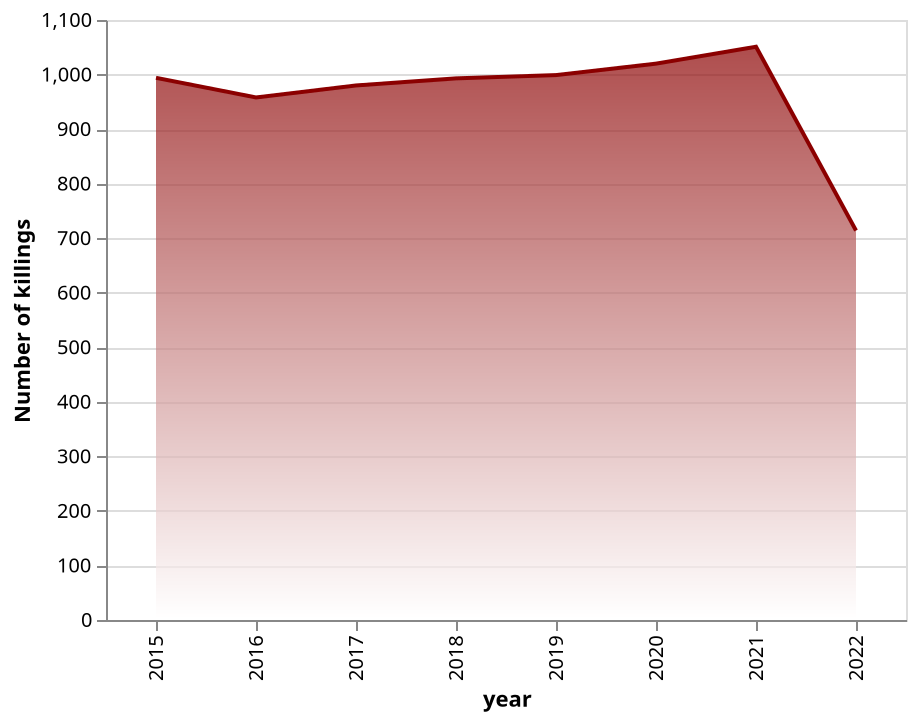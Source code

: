 {
  "$schema": "https://vega.github.io/schema/vega-lite/v5.json",
  "description": "Police kilings over time.",
  "width": 400,
  "height": 300,
  "data": {
    "values": [
      {"year": 2015, "killings": 994},
      {"year": 2016, "killings": 958},
      {"year": 2017, "killings": 980},
      {"year": 2018, "killings": 993},
      {"year": 2019, "killings": 999},
      {"year": 2020, "killings": 1020},
      {"year": 2021, "killings": 1051},
      {"year": 2022, "killings": 714}
    ]},
  "mark": {
    "type": "area",
    "line": {
      "color": "darkred"
    },
    "color": {
      "x1": 1,
      "y1": 1,
      "x2": 1,
      "y2": 0,
      "gradient": "linear",
      "stops": [
        {
          "offset": 0,
          "color": "white"
        },
        {
          "offset": 1,
          "color": "darkred"
        }
      ]
    }
  },
  "encoding": {
    "x": {
      "field": "year",
      "type": "ordinal"
      
    },
    "y": {
      "field": "killings",
      "type": "quantitative",
      "title": "Number of killings"
    }
  }
}

